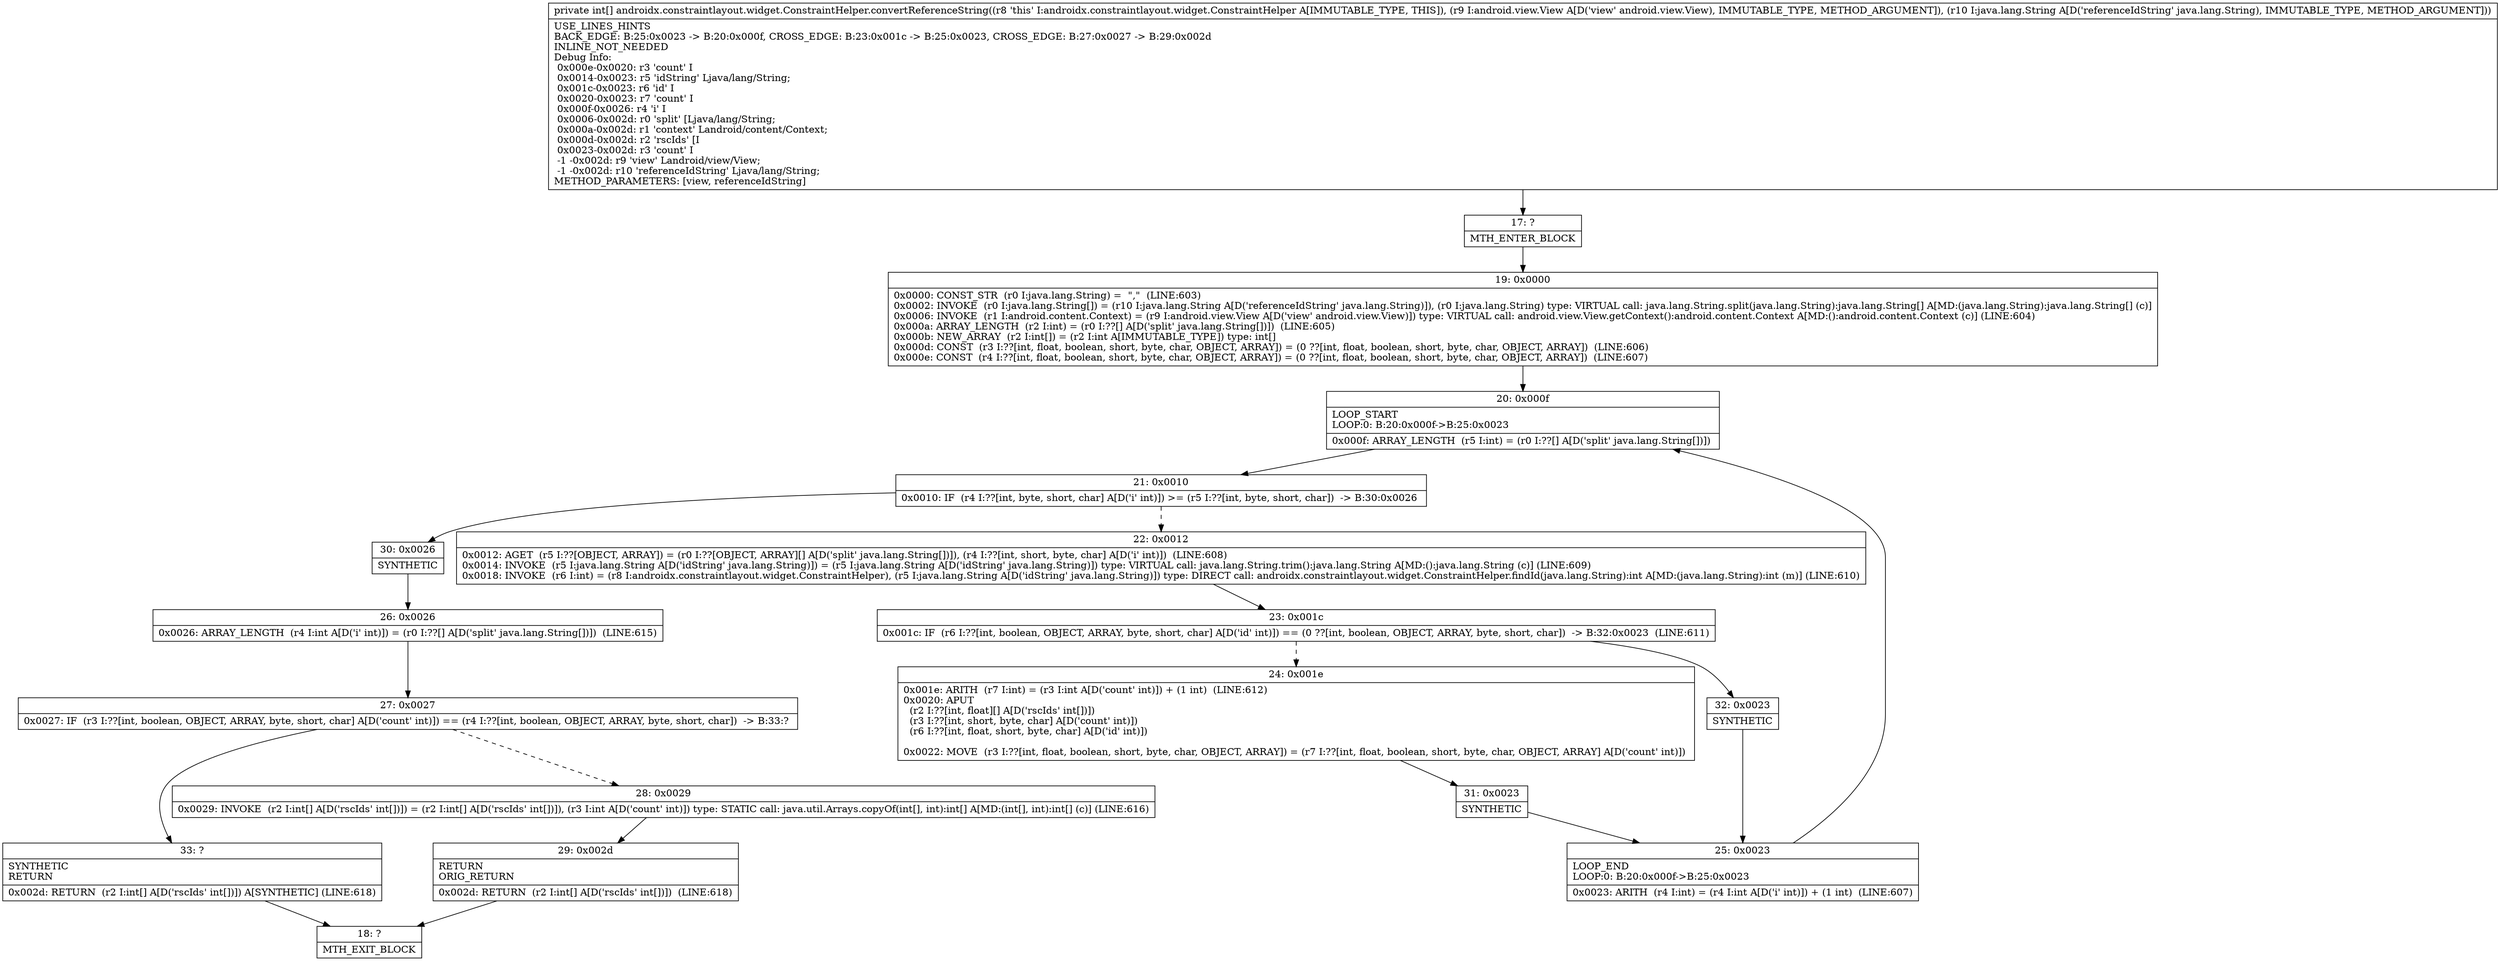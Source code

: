 digraph "CFG forandroidx.constraintlayout.widget.ConstraintHelper.convertReferenceString(Landroid\/view\/View;Ljava\/lang\/String;)[I" {
Node_17 [shape=record,label="{17\:\ ?|MTH_ENTER_BLOCK\l}"];
Node_19 [shape=record,label="{19\:\ 0x0000|0x0000: CONST_STR  (r0 I:java.lang.String) =  \",\"  (LINE:603)\l0x0002: INVOKE  (r0 I:java.lang.String[]) = (r10 I:java.lang.String A[D('referenceIdString' java.lang.String)]), (r0 I:java.lang.String) type: VIRTUAL call: java.lang.String.split(java.lang.String):java.lang.String[] A[MD:(java.lang.String):java.lang.String[] (c)]\l0x0006: INVOKE  (r1 I:android.content.Context) = (r9 I:android.view.View A[D('view' android.view.View)]) type: VIRTUAL call: android.view.View.getContext():android.content.Context A[MD:():android.content.Context (c)] (LINE:604)\l0x000a: ARRAY_LENGTH  (r2 I:int) = (r0 I:??[] A[D('split' java.lang.String[])])  (LINE:605)\l0x000b: NEW_ARRAY  (r2 I:int[]) = (r2 I:int A[IMMUTABLE_TYPE]) type: int[] \l0x000d: CONST  (r3 I:??[int, float, boolean, short, byte, char, OBJECT, ARRAY]) = (0 ??[int, float, boolean, short, byte, char, OBJECT, ARRAY])  (LINE:606)\l0x000e: CONST  (r4 I:??[int, float, boolean, short, byte, char, OBJECT, ARRAY]) = (0 ??[int, float, boolean, short, byte, char, OBJECT, ARRAY])  (LINE:607)\l}"];
Node_20 [shape=record,label="{20\:\ 0x000f|LOOP_START\lLOOP:0: B:20:0x000f\-\>B:25:0x0023\l|0x000f: ARRAY_LENGTH  (r5 I:int) = (r0 I:??[] A[D('split' java.lang.String[])]) \l}"];
Node_21 [shape=record,label="{21\:\ 0x0010|0x0010: IF  (r4 I:??[int, byte, short, char] A[D('i' int)]) \>= (r5 I:??[int, byte, short, char])  \-\> B:30:0x0026 \l}"];
Node_22 [shape=record,label="{22\:\ 0x0012|0x0012: AGET  (r5 I:??[OBJECT, ARRAY]) = (r0 I:??[OBJECT, ARRAY][] A[D('split' java.lang.String[])]), (r4 I:??[int, short, byte, char] A[D('i' int)])  (LINE:608)\l0x0014: INVOKE  (r5 I:java.lang.String A[D('idString' java.lang.String)]) = (r5 I:java.lang.String A[D('idString' java.lang.String)]) type: VIRTUAL call: java.lang.String.trim():java.lang.String A[MD:():java.lang.String (c)] (LINE:609)\l0x0018: INVOKE  (r6 I:int) = (r8 I:androidx.constraintlayout.widget.ConstraintHelper), (r5 I:java.lang.String A[D('idString' java.lang.String)]) type: DIRECT call: androidx.constraintlayout.widget.ConstraintHelper.findId(java.lang.String):int A[MD:(java.lang.String):int (m)] (LINE:610)\l}"];
Node_23 [shape=record,label="{23\:\ 0x001c|0x001c: IF  (r6 I:??[int, boolean, OBJECT, ARRAY, byte, short, char] A[D('id' int)]) == (0 ??[int, boolean, OBJECT, ARRAY, byte, short, char])  \-\> B:32:0x0023  (LINE:611)\l}"];
Node_24 [shape=record,label="{24\:\ 0x001e|0x001e: ARITH  (r7 I:int) = (r3 I:int A[D('count' int)]) + (1 int)  (LINE:612)\l0x0020: APUT  \l  (r2 I:??[int, float][] A[D('rscIds' int[])])\l  (r3 I:??[int, short, byte, char] A[D('count' int)])\l  (r6 I:??[int, float, short, byte, char] A[D('id' int)])\l \l0x0022: MOVE  (r3 I:??[int, float, boolean, short, byte, char, OBJECT, ARRAY]) = (r7 I:??[int, float, boolean, short, byte, char, OBJECT, ARRAY] A[D('count' int)]) \l}"];
Node_31 [shape=record,label="{31\:\ 0x0023|SYNTHETIC\l}"];
Node_25 [shape=record,label="{25\:\ 0x0023|LOOP_END\lLOOP:0: B:20:0x000f\-\>B:25:0x0023\l|0x0023: ARITH  (r4 I:int) = (r4 I:int A[D('i' int)]) + (1 int)  (LINE:607)\l}"];
Node_32 [shape=record,label="{32\:\ 0x0023|SYNTHETIC\l}"];
Node_30 [shape=record,label="{30\:\ 0x0026|SYNTHETIC\l}"];
Node_26 [shape=record,label="{26\:\ 0x0026|0x0026: ARRAY_LENGTH  (r4 I:int A[D('i' int)]) = (r0 I:??[] A[D('split' java.lang.String[])])  (LINE:615)\l}"];
Node_27 [shape=record,label="{27\:\ 0x0027|0x0027: IF  (r3 I:??[int, boolean, OBJECT, ARRAY, byte, short, char] A[D('count' int)]) == (r4 I:??[int, boolean, OBJECT, ARRAY, byte, short, char])  \-\> B:33:? \l}"];
Node_28 [shape=record,label="{28\:\ 0x0029|0x0029: INVOKE  (r2 I:int[] A[D('rscIds' int[])]) = (r2 I:int[] A[D('rscIds' int[])]), (r3 I:int A[D('count' int)]) type: STATIC call: java.util.Arrays.copyOf(int[], int):int[] A[MD:(int[], int):int[] (c)] (LINE:616)\l}"];
Node_29 [shape=record,label="{29\:\ 0x002d|RETURN\lORIG_RETURN\l|0x002d: RETURN  (r2 I:int[] A[D('rscIds' int[])])  (LINE:618)\l}"];
Node_18 [shape=record,label="{18\:\ ?|MTH_EXIT_BLOCK\l}"];
Node_33 [shape=record,label="{33\:\ ?|SYNTHETIC\lRETURN\l|0x002d: RETURN  (r2 I:int[] A[D('rscIds' int[])]) A[SYNTHETIC] (LINE:618)\l}"];
MethodNode[shape=record,label="{private int[] androidx.constraintlayout.widget.ConstraintHelper.convertReferenceString((r8 'this' I:androidx.constraintlayout.widget.ConstraintHelper A[IMMUTABLE_TYPE, THIS]), (r9 I:android.view.View A[D('view' android.view.View), IMMUTABLE_TYPE, METHOD_ARGUMENT]), (r10 I:java.lang.String A[D('referenceIdString' java.lang.String), IMMUTABLE_TYPE, METHOD_ARGUMENT]))  | USE_LINES_HINTS\lBACK_EDGE: B:25:0x0023 \-\> B:20:0x000f, CROSS_EDGE: B:23:0x001c \-\> B:25:0x0023, CROSS_EDGE: B:27:0x0027 \-\> B:29:0x002d\lINLINE_NOT_NEEDED\lDebug Info:\l  0x000e\-0x0020: r3 'count' I\l  0x0014\-0x0023: r5 'idString' Ljava\/lang\/String;\l  0x001c\-0x0023: r6 'id' I\l  0x0020\-0x0023: r7 'count' I\l  0x000f\-0x0026: r4 'i' I\l  0x0006\-0x002d: r0 'split' [Ljava\/lang\/String;\l  0x000a\-0x002d: r1 'context' Landroid\/content\/Context;\l  0x000d\-0x002d: r2 'rscIds' [I\l  0x0023\-0x002d: r3 'count' I\l  \-1 \-0x002d: r9 'view' Landroid\/view\/View;\l  \-1 \-0x002d: r10 'referenceIdString' Ljava\/lang\/String;\lMETHOD_PARAMETERS: [view, referenceIdString]\l}"];
MethodNode -> Node_17;Node_17 -> Node_19;
Node_19 -> Node_20;
Node_20 -> Node_21;
Node_21 -> Node_22[style=dashed];
Node_21 -> Node_30;
Node_22 -> Node_23;
Node_23 -> Node_24[style=dashed];
Node_23 -> Node_32;
Node_24 -> Node_31;
Node_31 -> Node_25;
Node_25 -> Node_20;
Node_32 -> Node_25;
Node_30 -> Node_26;
Node_26 -> Node_27;
Node_27 -> Node_28[style=dashed];
Node_27 -> Node_33;
Node_28 -> Node_29;
Node_29 -> Node_18;
Node_33 -> Node_18;
}

